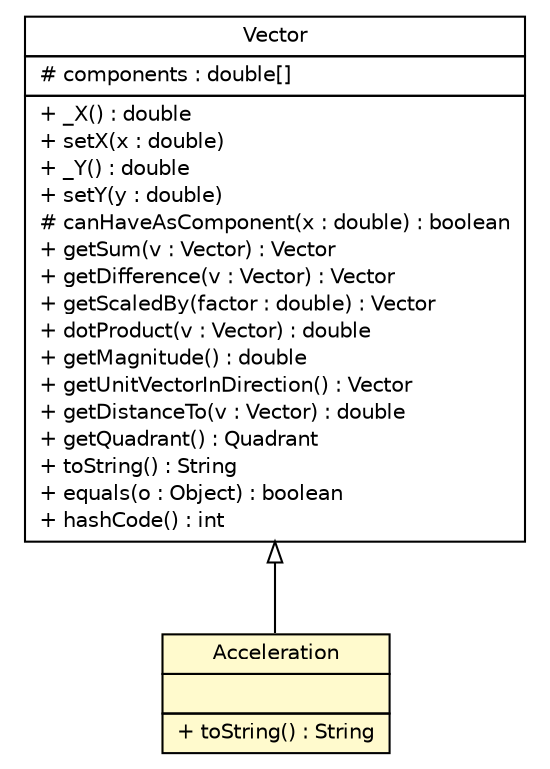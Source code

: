 #!/usr/local/bin/dot
#
# Class diagram 
# Generated by UMLGraph version R5_6 (http://www.umlgraph.org/)
#

digraph G {
	edge [fontname="Helvetica",fontsize=10,labelfontname="Helvetica",labelfontsize=10];
	node [fontname="Helvetica",fontsize=10,shape=plaintext];
	nodesep=0.25;
	ranksep=0.5;
	// world.physics.vector.Acceleration
	c2751 [label=<<table title="world.physics.vector.Acceleration" border="0" cellborder="1" cellspacing="0" cellpadding="2" port="p" bgcolor="lemonChiffon" href="./Acceleration.html">
		<tr><td><table border="0" cellspacing="0" cellpadding="1">
<tr><td align="center" balign="center"> Acceleration </td></tr>
		</table></td></tr>
		<tr><td><table border="0" cellspacing="0" cellpadding="1">
<tr><td align="left" balign="left">  </td></tr>
		</table></td></tr>
		<tr><td><table border="0" cellspacing="0" cellpadding="1">
<tr><td align="left" balign="left"> + toString() : String </td></tr>
		</table></td></tr>
		</table>>, URL="./Acceleration.html", fontname="Helvetica", fontcolor="black", fontsize=10.0];
	// world.physics.vector.Vector
	c2760 [label=<<table title="world.physics.vector.Vector" border="0" cellborder="1" cellspacing="0" cellpadding="2" port="p" href="./Vector.html">
		<tr><td><table border="0" cellspacing="0" cellpadding="1">
<tr><td align="center" balign="center"> Vector </td></tr>
		</table></td></tr>
		<tr><td><table border="0" cellspacing="0" cellpadding="1">
<tr><td align="left" balign="left"> # components : double[] </td></tr>
		</table></td></tr>
		<tr><td><table border="0" cellspacing="0" cellpadding="1">
<tr><td align="left" balign="left"> + _X() : double </td></tr>
<tr><td align="left" balign="left"> + setX(x : double) </td></tr>
<tr><td align="left" balign="left"> + _Y() : double </td></tr>
<tr><td align="left" balign="left"> + setY(y : double) </td></tr>
<tr><td align="left" balign="left"> # canHaveAsComponent(x : double) : boolean </td></tr>
<tr><td align="left" balign="left"> + getSum(v : Vector) : Vector </td></tr>
<tr><td align="left" balign="left"> + getDifference(v : Vector) : Vector </td></tr>
<tr><td align="left" balign="left"> + getScaledBy(factor : double) : Vector </td></tr>
<tr><td align="left" balign="left"> + dotProduct(v : Vector) : double </td></tr>
<tr><td align="left" balign="left"> + getMagnitude() : double </td></tr>
<tr><td align="left" balign="left"> + getUnitVectorInDirection() : Vector </td></tr>
<tr><td align="left" balign="left"> + getDistanceTo(v : Vector) : double </td></tr>
<tr><td align="left" balign="left"> + getQuadrant() : Quadrant </td></tr>
<tr><td align="left" balign="left"> + toString() : String </td></tr>
<tr><td align="left" balign="left"> + equals(o : Object) : boolean </td></tr>
<tr><td align="left" balign="left"> + hashCode() : int </td></tr>
		</table></td></tr>
		</table>>, URL="./Vector.html", fontname="Helvetica", fontcolor="black", fontsize=10.0];
	//world.physics.vector.Acceleration extends world.physics.vector.Vector
	c2760:p -> c2751:p [dir=back,arrowtail=empty];
}

